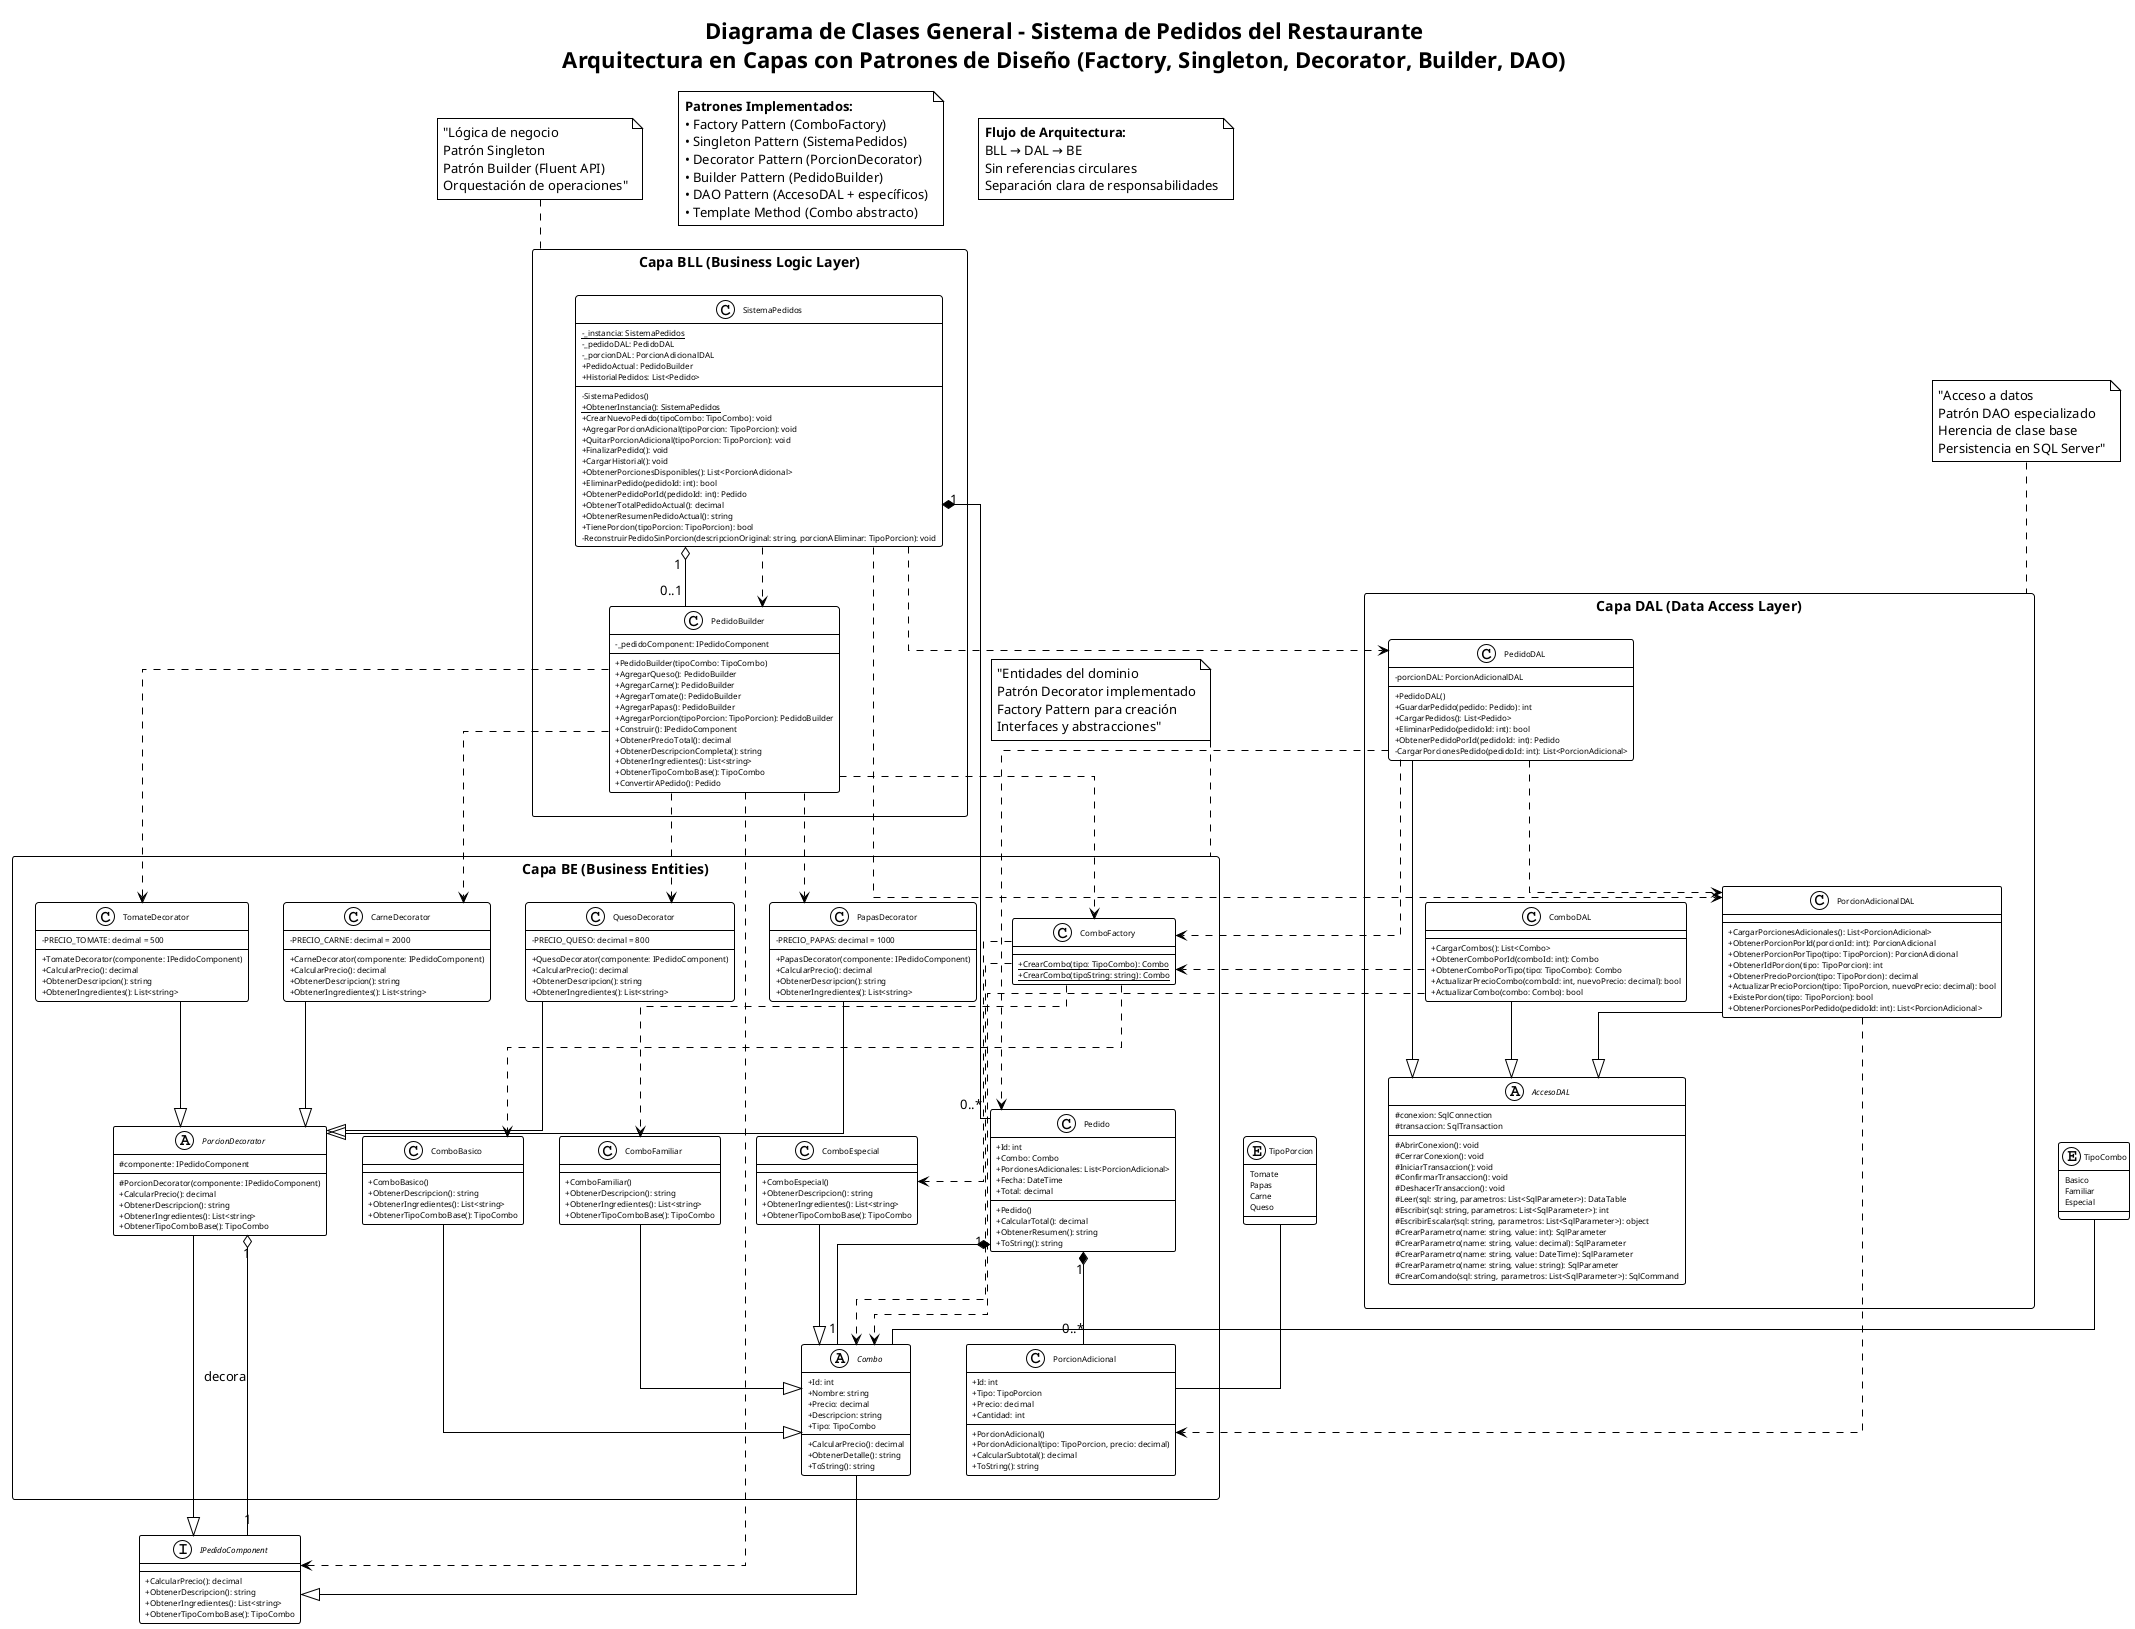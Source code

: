 @startuml DiagramaClasesGeneral_SistemaPedidosRestaurante

!theme plain
skinparam classAttributeIconSize 0
skinparam classFontSize 9
skinparam classAttributeFontSize 8
skinparam linetype ortho

title Diagrama de Clases General - Sistema de Pedidos del Restaurante\nArquitectura en Capas con Patrones de Diseño (Factory, Singleton, Decorator, Builder, DAO)

' Elementos más primitivos - Enumeraciones
enum TipoCombo {
    Basico
    Familiar
    Especial
}

enum TipoPorcion {
    Tomate
    Papas
    Carne
    Queso
}

' Interfaces fundamentales
interface IPedidoComponent {
    +CalcularPrecio(): decimal
    +ObtenerDescripcion(): string
    +ObtenerIngredientes(): List<string>
    +ObtenerTipoComboBase(): TipoCombo
}

package "Capa BE (Business Entities)" <<Rectangle>> {
    
    ' Clase abstracta base para combos
    abstract class Combo {
        +Id: int
        +Nombre: string
        +Precio: decimal
        +Descripcion: string
        +Tipo: TipoCombo
        --
        +CalcularPrecio(): decimal
        +ObtenerDetalle(): string
        +ToString(): string
    }
    
    ' Combos específicos
    class ComboBasico {
        +ComboBasico()
        +ObtenerDescripcion(): string
        +ObtenerIngredientes(): List<string>
        +ObtenerTipoComboBase(): TipoCombo
    }
    
    class ComboFamiliar {
        +ComboFamiliar()
        +ObtenerDescripcion(): string
        +ObtenerIngredientes(): List<string>
        +ObtenerTipoComboBase(): TipoCombo
    }
    
    class ComboEspecial {
        +ComboEspecial()
        +ObtenerDescripcion(): string
        +ObtenerIngredientes(): List<string>
        +ObtenerTipoComboBase(): TipoCombo
    }
    
    ' Factory Pattern para combos
    class ComboFactory {
        +{static} CrearCombo(tipo: TipoCombo): Combo
        +{static} CrearCombo(tipoString: string): Combo
    }
    
    ' Decorator Pattern - Clase base abstracta
    abstract class PorcionDecorator {
        #componente: IPedidoComponent
        --
        #PorcionDecorator(componente: IPedidoComponent)
        +CalcularPrecio(): decimal
        +ObtenerDescripcion(): string
        +ObtenerIngredientes(): List<string>
        +ObtenerTipoComboBase(): TipoCombo
    }
    
    ' Decorators específicos
    class QuesoDecorator {
        -PRECIO_QUESO: decimal = 800
        --
        +QuesoDecorator(componente: IPedidoComponent)
        +CalcularPrecio(): decimal
        +ObtenerDescripcion(): string
        +ObtenerIngredientes(): List<string>
    }
    
    class CarneDecorator {
        -PRECIO_CARNE: decimal = 2000
        --
        +CarneDecorator(componente: IPedidoComponent)
        +CalcularPrecio(): decimal
        +ObtenerDescripcion(): string
        +ObtenerIngredientes(): List<string>
    }
    
    class TomateDecorator {
        -PRECIO_TOMATE: decimal = 500
        --
        +TomateDecorator(componente: IPedidoComponent)
        +CalcularPrecio(): decimal
        +ObtenerDescripcion(): string
        +ObtenerIngredientes(): List<string>
    }
    
    class PapasDecorator {
        -PRECIO_PAPAS: decimal = 1000
        --
        +PapasDecorator(componente: IPedidoComponent)
        +CalcularPrecio(): decimal
        +ObtenerDescripcion(): string
        +ObtenerIngredientes(): List<string>
    }
    
    ' Clases para persistencia
    class PorcionAdicional {
        +Id: int
        +Tipo: TipoPorcion
        +Precio: decimal
        +Cantidad: int
        --
        +PorcionAdicional()
        +PorcionAdicional(tipo: TipoPorcion, precio: decimal)
        +CalcularSubtotal(): decimal
        +ToString(): string
    }
    
    class Pedido {
        +Id: int
        +Combo: Combo
        +PorcionesAdicionales: List<PorcionAdicional>
        +Fecha: DateTime
        +Total: decimal
        --
        +Pedido()
        +CalcularTotal(): decimal
        +ObtenerResumen(): string
        +ToString(): string
    }
}

package "Capa BLL (Business Logic Layer)" <<Rectangle>> {
    
    ' Builder Pattern para construir pedidos
    class PedidoBuilder {
        -_pedidoComponent: IPedidoComponent
        --
        +PedidoBuilder(tipoCombo: TipoCombo)
        +AgregarQueso(): PedidoBuilder
        +AgregarCarne(): PedidoBuilder
        +AgregarTomate(): PedidoBuilder
        +AgregarPapas(): PedidoBuilder
        +AgregarPorcion(tipoPorcion: TipoPorcion): PedidoBuilder
        +Construir(): IPedidoComponent
        +ObtenerPrecioTotal(): decimal
        +ObtenerDescripcionCompleta(): string
        +ObtenerIngredientes(): List<string>
        +ObtenerTipoComboBase(): TipoCombo
        +ConvertirAPedido(): Pedido
    }
    
    ' Singleton Pattern para gestión de pedidos
    class SistemaPedidos {
        -{static} _instancia: SistemaPedidos
        -_pedidoDAL: PedidoDAL
        -_porcionDAL: PorcionAdicionalDAL
        +PedidoActual: PedidoBuilder
        +HistorialPedidos: List<Pedido>
        --
        -SistemaPedidos()
        +{static} ObtenerInstancia(): SistemaPedidos
        +CrearNuevoPedido(tipoCombo: TipoCombo): void
        +AgregarPorcionAdicional(tipoPorcion: TipoPorcion): void
        +QuitarPorcionAdicional(tipoPorcion: TipoPorcion): void
        +FinalizarPedido(): void
        +CargarHistorial(): void
        +ObtenerPorcionesDisponibles(): List<PorcionAdicional>
        +EliminarPedido(pedidoId: int): bool
        +ObtenerPedidoPorId(pedidoId: int): Pedido
        +ObtenerTotalPedidoActual(): decimal
        +ObtenerResumenPedidoActual(): string
        +TienePorcion(tipoPorcion: TipoPorcion): bool
        -ReconstruirPedidoSinPorcion(descripcionOriginal: string, porcionAEliminar: TipoPorcion): void
    }
}

package "Capa DAL (Data Access Layer)" <<Rectangle>> {
    
    ' Clase base abstracta para DAL
    abstract class AccesoDAL {
        #conexion: SqlConnection
        #transaccion: SqlTransaction
        --
        #AbrirConexion(): void
        #CerrarConexion(): void
        #IniciarTransaccion(): void
        #ConfirmarTransaccion(): void
        #DeshacerTransaccion(): void
        #Leer(sql: string, parametros: List<SqlParameter>): DataTable
        #Escribir(sql: string, parametros: List<SqlParameter>): int
        #EscribirEscalar(sql: string, parametros: List<SqlParameter>): object
        #CrearParametro(name: string, value: int): SqlParameter
        #CrearParametro(name: string, value: decimal): SqlParameter
        #CrearParametro(name: string, value: DateTime): SqlParameter
        #CrearParametro(name: string, value: string): SqlParameter
        #CrearComando(sql: string, parametros: List<SqlParameter>): SqlCommand
    }
    
    ' DAO específico para pedidos
    class PedidoDAL {
        -porcionDAL: PorcionAdicionalDAL
        --
        +PedidoDAL()
        +GuardarPedido(pedido: Pedido): int
        +CargarPedidos(): List<Pedido>
        +EliminarPedido(pedidoId: int): bool
        +ObtenerPedidoPorId(pedidoId: int): Pedido
        -CargarPorcionesPedido(pedidoId: int): List<PorcionAdicional>
    }
    
    ' DAO específico para combos
    class ComboDAL {
        +CargarCombos(): List<Combo>
        +ObtenerComboPorId(comboId: int): Combo
        +ObtenerComboPorTipo(tipo: TipoCombo): Combo
        +ActualizarPrecioCombo(comboId: int, nuevoPrecio: decimal): bool
        +ActualizarCombo(combo: Combo): bool
    }
    
    ' DAO específico para porciones adicionales
    class PorcionAdicionalDAL {
        +CargarPorcionesAdicionales(): List<PorcionAdicional>
        +ObtenerPorcionPorId(porcionId: int): PorcionAdicional
        +ObtenerPorcionPorTipo(tipo: TipoPorcion): PorcionAdicional
        +ObtenerIdPorcion(tipo: TipoPorcion): int
        +ObtenerPrecioPorcion(tipo: TipoPorcion): decimal
        +ActualizarPrecioPorcion(tipo: TipoPorcion, nuevoPrecio: decimal): bool
        +ExistePorcion(tipo: TipoPorcion): bool
        +ObtenerPorcionesPorPedido(pedidoId: int): List<PorcionAdicional>
    }
}

' Relaciones de implementación/herencia - De primitivo a complejo
Combo --|> IPedidoComponent
ComboBasico --|> Combo
ComboFamiliar --|> Combo
ComboEspecial --|> Combo

PorcionDecorator --|> IPedidoComponent
QuesoDecorator --|> PorcionDecorator
CarneDecorator --|> PorcionDecorator
TomateDecorator --|> PorcionDecorator
PapasDecorator --|> PorcionDecorator

PedidoDAL --|> AccesoDAL
ComboDAL --|> AccesoDAL
PorcionAdicionalDAL --|> AccesoDAL

' Relaciones de composición y agregación
Pedido "1" *-- "0..*" PorcionAdicional
Pedido "1" *-- "1" Combo
SistemaPedidos "1" o-- "0..1" PedidoBuilder
SistemaPedidos "1" *-- "0..*" Pedido

' Relaciones de uso/dependencia - De complejo a primitivo
ComboFactory ..> Combo
ComboFactory ..> ComboBasico
ComboFactory ..> ComboFamiliar
ComboFactory ..> ComboEspecial

PedidoBuilder ..> IPedidoComponent
PedidoBuilder ..> ComboFactory
PedidoBuilder ..> QuesoDecorator
PedidoBuilder ..> CarneDecorator
PedidoBuilder ..> TomateDecorator
PedidoBuilder ..> PapasDecorator

SistemaPedidos ..> PedidoBuilder
SistemaPedidos ..> PedidoDAL
SistemaPedidos ..> PorcionAdicionalDAL

PedidoDAL ..> Pedido
PedidoDAL ..> ComboFactory
PedidoDAL ..> PorcionAdicionalDAL

ComboDAL ..> Combo
ComboDAL ..> ComboFactory

PorcionAdicionalDAL ..> PorcionAdicional

' Relaciones de decoración
PorcionDecorator "1" o-- "1" IPedidoComponent : decora

' Enumeraciones relacionadas
TipoCombo -- Combo
TipoPorcion -- PorcionAdicional

note top of "Capa BE (Business Entities)" : "Entidades del dominio\nPatrón Decorator implementado\nFactory Pattern para creación\nInterfaces y abstracciones"

note top of "Capa BLL (Business Logic Layer)" : "Lógica de negocio\nPatrón Singleton\nPatrón Builder (Fluent API)\nOrquestación de operaciones"

note top of "Capa DAL (Data Access Layer)" : "Acceso a datos\nPatrón DAO especializado\nHerencia de clase base\nPersistencia en SQL Server"

note as N1
**Patrones Implementados:**
• Factory Pattern (ComboFactory)
• Singleton Pattern (SistemaPedidos)
• Decorator Pattern (PorcionDecorator)
• Builder Pattern (PedidoBuilder)
• DAO Pattern (AccesoDAL + específicos)
• Template Method (Combo abstracto)
end note

note as N2
**Flujo de Arquitectura:**
BLL → DAL → BE
Sin referencias circulares
Separación clara de responsabilidades
end note

@enduml
